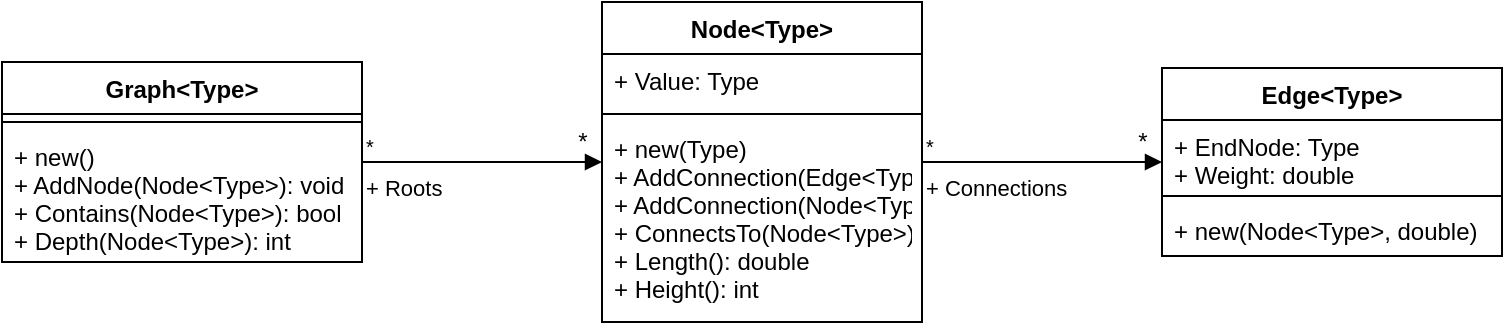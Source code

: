 <mxfile version="12.3.2" type="device" pages="1"><diagram id="YF7dSrI8YAmAguyToUM9" name="Page-1"><mxGraphModel dx="2048" dy="848" grid="1" gridSize="10" guides="1" tooltips="1" connect="1" arrows="1" fold="1" page="1" pageScale="1" pageWidth="827" pageHeight="1169" math="0" shadow="0"><root><mxCell id="0"/><mxCell id="1" parent="0"/><mxCell id="kKPeZPphxGdWkzAG0oI4-1" value="Graph&lt;Type&gt;" style="swimlane;fontStyle=1;align=center;verticalAlign=top;childLayout=stackLayout;horizontal=1;startSize=26;horizontalStack=0;resizeParent=1;resizeParentMax=0;resizeLast=0;collapsible=1;marginBottom=0;" vertex="1" parent="1"><mxGeometry x="60" y="210" width="180" height="100" as="geometry"/></mxCell><mxCell id="kKPeZPphxGdWkzAG0oI4-3" value="" style="line;strokeWidth=1;fillColor=none;align=left;verticalAlign=middle;spacingTop=-1;spacingLeft=3;spacingRight=3;rotatable=0;labelPosition=right;points=[];portConstraint=eastwest;" vertex="1" parent="kKPeZPphxGdWkzAG0oI4-1"><mxGeometry y="26" width="180" height="8" as="geometry"/></mxCell><mxCell id="kKPeZPphxGdWkzAG0oI4-4" value="+ new()&#10;+ AddNode(Node&lt;Type&gt;): void&#10;+ Contains(Node&lt;Type&gt;): bool&#10;+ Depth(Node&lt;Type&gt;): int" style="text;strokeColor=none;fillColor=none;align=left;verticalAlign=top;spacingLeft=4;spacingRight=4;overflow=hidden;rotatable=0;points=[[0,0.5],[1,0.5]];portConstraint=eastwest;" vertex="1" parent="kKPeZPphxGdWkzAG0oI4-1"><mxGeometry y="34" width="180" height="66" as="geometry"/></mxCell><mxCell id="kKPeZPphxGdWkzAG0oI4-5" value="Node&lt;Type&gt;" style="swimlane;fontStyle=1;align=center;verticalAlign=top;childLayout=stackLayout;horizontal=1;startSize=26;horizontalStack=0;resizeParent=1;resizeParentMax=0;resizeLast=0;collapsible=1;marginBottom=0;" vertex="1" parent="1"><mxGeometry x="360" y="180" width="160" height="160" as="geometry"/></mxCell><mxCell id="kKPeZPphxGdWkzAG0oI4-6" value="+ Value: Type" style="text;strokeColor=none;fillColor=none;align=left;verticalAlign=top;spacingLeft=4;spacingRight=4;overflow=hidden;rotatable=0;points=[[0,0.5],[1,0.5]];portConstraint=eastwest;" vertex="1" parent="kKPeZPphxGdWkzAG0oI4-5"><mxGeometry y="26" width="160" height="26" as="geometry"/></mxCell><mxCell id="kKPeZPphxGdWkzAG0oI4-7" value="" style="line;strokeWidth=1;fillColor=none;align=left;verticalAlign=middle;spacingTop=-1;spacingLeft=3;spacingRight=3;rotatable=0;labelPosition=right;points=[];portConstraint=eastwest;" vertex="1" parent="kKPeZPphxGdWkzAG0oI4-5"><mxGeometry y="52" width="160" height="8" as="geometry"/></mxCell><mxCell id="kKPeZPphxGdWkzAG0oI4-8" value="+ new(Type)&#10;+ AddConnection(Edge&lt;Type&gt;): void&#10;+ AddConnection(Node&lt;Type&gt;, double): void&#10;+ ConnectsTo(Node&lt;Type&gt;): bool&#10;+ Length(): double&#10;+ Height(): int" style="text;strokeColor=none;fillColor=none;align=left;verticalAlign=top;spacingLeft=4;spacingRight=4;overflow=hidden;rotatable=0;points=[[0,0.5],[1,0.5]];portConstraint=eastwest;" vertex="1" parent="kKPeZPphxGdWkzAG0oI4-5"><mxGeometry y="60" width="160" height="100" as="geometry"/></mxCell><mxCell id="kKPeZPphxGdWkzAG0oI4-12" value="" style="group" vertex="1" connectable="0" parent="1"><mxGeometry x="340" y="240" width="20" height="20" as="geometry"/></mxCell><mxCell id="kKPeZPphxGdWkzAG0oI4-9" value="+ Roots" style="endArrow=block;endFill=1;html=1;edgeStyle=orthogonalEdgeStyle;align=left;verticalAlign=top;" edge="1" parent="kKPeZPphxGdWkzAG0oI4-12" source="kKPeZPphxGdWkzAG0oI4-1" target="kKPeZPphxGdWkzAG0oI4-5"><mxGeometry x="-1" relative="1" as="geometry"><mxPoint x="-40" y="180" as="sourcePoint"/><mxPoint x="120" y="180" as="targetPoint"/></mxGeometry></mxCell><mxCell id="kKPeZPphxGdWkzAG0oI4-10" value="*" style="resizable=0;html=1;align=left;verticalAlign=bottom;labelBackgroundColor=#ffffff;fontSize=10;" connectable="0" vertex="1" parent="kKPeZPphxGdWkzAG0oI4-9"><mxGeometry x="-1" relative="1" as="geometry"/></mxCell><mxCell id="kKPeZPphxGdWkzAG0oI4-11" value="*" style="text;html=1;align=center;verticalAlign=middle;resizable=0;points=[];;autosize=1;" vertex="1" parent="kKPeZPphxGdWkzAG0oI4-12"><mxGeometry width="20" height="20" as="geometry"/></mxCell><mxCell id="kKPeZPphxGdWkzAG0oI4-13" value="Edge&lt;Type&gt;" style="swimlane;fontStyle=1;align=center;verticalAlign=top;childLayout=stackLayout;horizontal=1;startSize=26;horizontalStack=0;resizeParent=1;resizeParentMax=0;resizeLast=0;collapsible=1;marginBottom=0;" vertex="1" parent="1"><mxGeometry x="640" y="213" width="170" height="94" as="geometry"/></mxCell><mxCell id="kKPeZPphxGdWkzAG0oI4-14" value="+ EndNode: Type&#10;+ Weight: double" style="text;strokeColor=none;fillColor=none;align=left;verticalAlign=top;spacingLeft=4;spacingRight=4;overflow=hidden;rotatable=0;points=[[0,0.5],[1,0.5]];portConstraint=eastwest;" vertex="1" parent="kKPeZPphxGdWkzAG0oI4-13"><mxGeometry y="26" width="170" height="34" as="geometry"/></mxCell><mxCell id="kKPeZPphxGdWkzAG0oI4-15" value="" style="line;strokeWidth=1;fillColor=none;align=left;verticalAlign=middle;spacingTop=-1;spacingLeft=3;spacingRight=3;rotatable=0;labelPosition=right;points=[];portConstraint=eastwest;" vertex="1" parent="kKPeZPphxGdWkzAG0oI4-13"><mxGeometry y="60" width="170" height="8" as="geometry"/></mxCell><mxCell id="kKPeZPphxGdWkzAG0oI4-16" value="+ new(Node&lt;Type&gt;, double)" style="text;strokeColor=none;fillColor=none;align=left;verticalAlign=top;spacingLeft=4;spacingRight=4;overflow=hidden;rotatable=0;points=[[0,0.5],[1,0.5]];portConstraint=eastwest;" vertex="1" parent="kKPeZPphxGdWkzAG0oI4-13"><mxGeometry y="68" width="170" height="26" as="geometry"/></mxCell><mxCell id="kKPeZPphxGdWkzAG0oI4-20" value="" style="group" vertex="1" connectable="0" parent="1"><mxGeometry x="620" y="240" width="20" height="20" as="geometry"/></mxCell><mxCell id="kKPeZPphxGdWkzAG0oI4-17" value="+ Connections" style="endArrow=block;endFill=1;html=1;edgeStyle=orthogonalEdgeStyle;align=left;verticalAlign=top;" edge="1" parent="kKPeZPphxGdWkzAG0oI4-20" source="kKPeZPphxGdWkzAG0oI4-5" target="kKPeZPphxGdWkzAG0oI4-13"><mxGeometry x="-1" relative="1" as="geometry"><mxPoint x="-100" y="200" as="sourcePoint"/><mxPoint x="60" y="200" as="targetPoint"/></mxGeometry></mxCell><mxCell id="kKPeZPphxGdWkzAG0oI4-18" value="*" style="resizable=0;html=1;align=left;verticalAlign=bottom;labelBackgroundColor=#ffffff;fontSize=10;" connectable="0" vertex="1" parent="kKPeZPphxGdWkzAG0oI4-17"><mxGeometry x="-1" relative="1" as="geometry"/></mxCell><mxCell id="kKPeZPphxGdWkzAG0oI4-19" value="*" style="text;html=1;align=center;verticalAlign=middle;resizable=0;points=[];;autosize=1;" vertex="1" parent="kKPeZPphxGdWkzAG0oI4-20"><mxGeometry width="20" height="20" as="geometry"/></mxCell></root></mxGraphModel></diagram></mxfile>